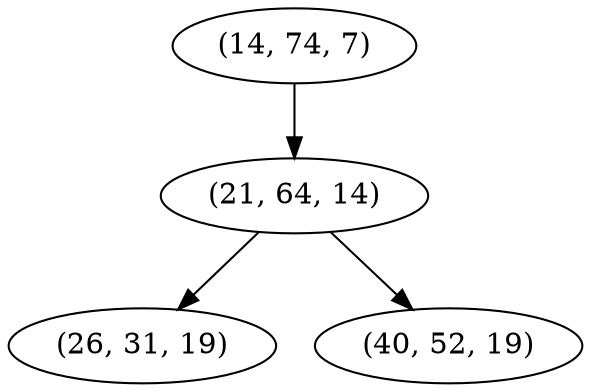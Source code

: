 digraph tree {
    "(14, 74, 7)";
    "(21, 64, 14)";
    "(26, 31, 19)";
    "(40, 52, 19)";
    "(14, 74, 7)" -> "(21, 64, 14)";
    "(21, 64, 14)" -> "(26, 31, 19)";
    "(21, 64, 14)" -> "(40, 52, 19)";
}
